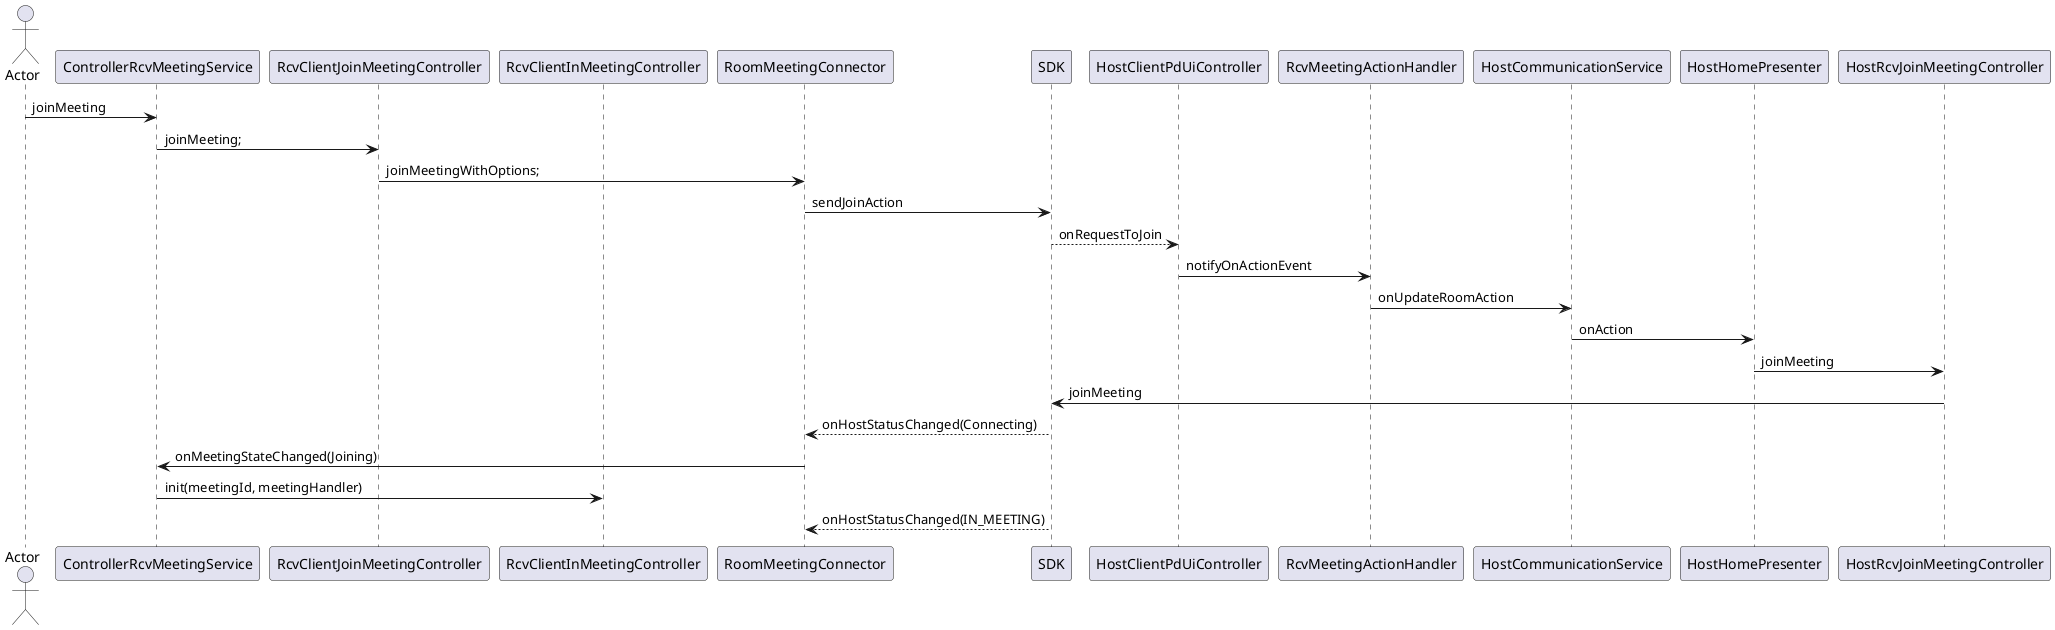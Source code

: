 @startuml
'https://plantuml.com/sequence-diagram

'autonumber

actor Actor
participant ControllerRcvMeetingService
participant RcvClientJoinMeetingController
participant RcvClientInMeetingController
autoactivate off

Actor -> ControllerRcvMeetingService: joinMeeting
ControllerRcvMeetingService -> RcvClientJoinMeetingController:joinMeeting;
RcvClientJoinMeetingController -> RoomMeetingConnector:joinMeetingWithOptions;
RoomMeetingConnector -> SDK:sendJoinAction
SDK --> HostClientPdUiController:onRequestToJoin
HostClientPdUiController -> RcvMeetingActionHandler: notifyOnActionEvent
RcvMeetingActionHandler -> HostCommunicationService:onUpdateRoomAction
HostCommunicationService -> HostHomePresenter:onAction
HostHomePresenter -> HostRcvJoinMeetingController:joinMeeting

HostRcvJoinMeetingController -> SDK: joinMeeting
SDK --> RoomMeetingConnector:onHostStatusChanged(Connecting)
RoomMeetingConnector -> ControllerRcvMeetingService:onMeetingStateChanged(Joining)
ControllerRcvMeetingService -> RcvClientInMeetingController:init(meetingId, meetingHandler)

SDK --> RoomMeetingConnector:onHostStatusChanged(IN_MEETING)
@enduml